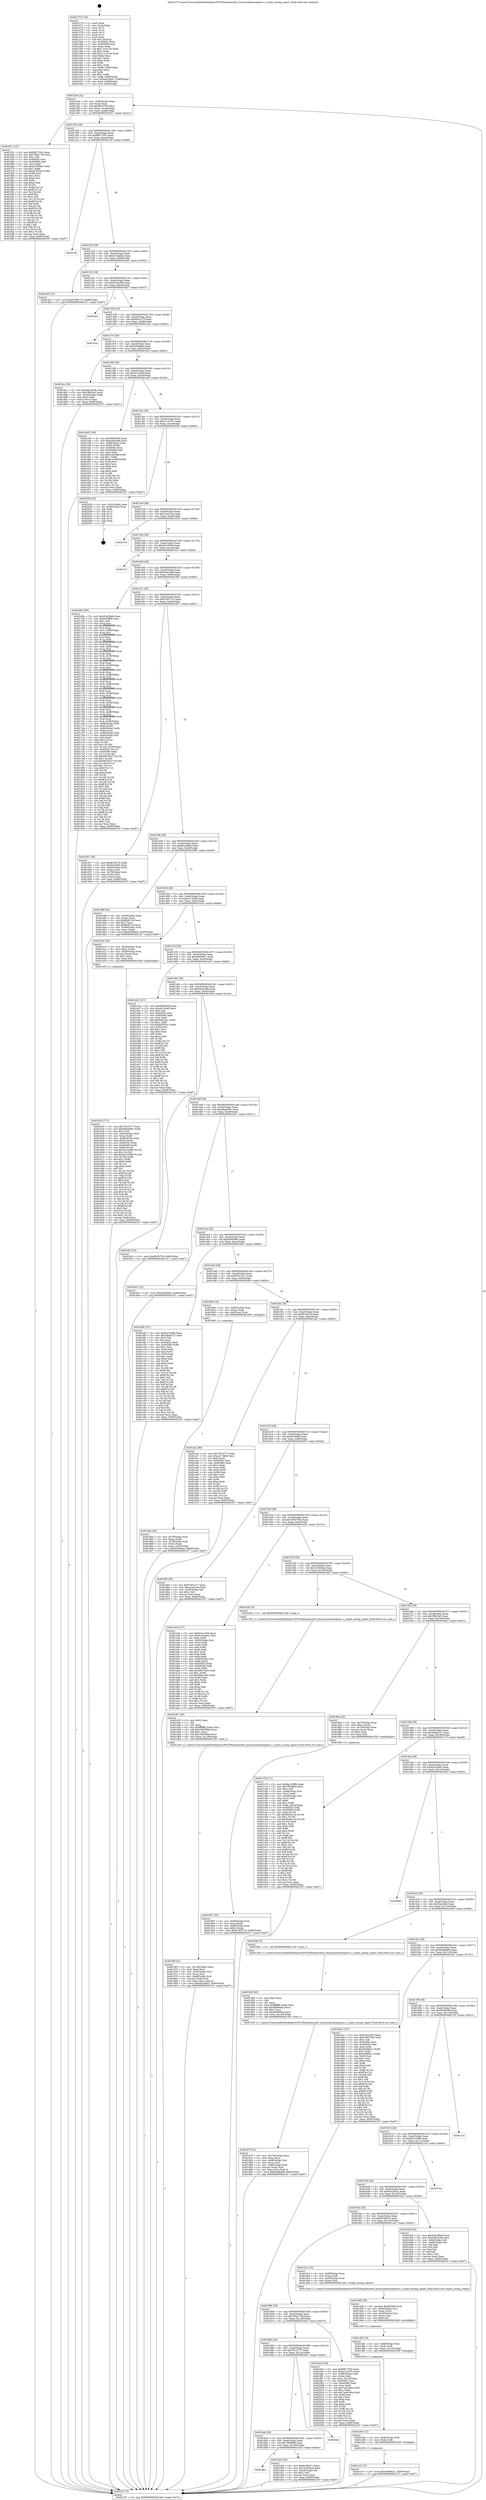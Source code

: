 digraph "0x401270" {
  label = "0x401270 (/mnt/c/Users/mathe/Desktop/tcc/POCII/binaries/extr_linuxcryptoacompress.c_crypto_acomp_report_Final-ollvm.out::main(0))"
  labelloc = "t"
  node[shape=record]

  Entry [label="",width=0.3,height=0.3,shape=circle,fillcolor=black,style=filled]
  "0x4012e4" [label="{
     0x4012e4 [32]\l
     | [instrs]\l
     &nbsp;&nbsp;0x4012e4 \<+6\>: mov -0x90(%rbp),%eax\l
     &nbsp;&nbsp;0x4012ea \<+2\>: mov %eax,%ecx\l
     &nbsp;&nbsp;0x4012ec \<+6\>: sub $0x8601f7f4,%ecx\l
     &nbsp;&nbsp;0x4012f2 \<+6\>: mov %eax,-0xa4(%rbp)\l
     &nbsp;&nbsp;0x4012f8 \<+6\>: mov %ecx,-0xa8(%rbp)\l
     &nbsp;&nbsp;0x4012fe \<+6\>: je 0000000000401f51 \<main+0xce1\>\l
  }"]
  "0x401f51" [label="{
     0x401f51 [147]\l
     | [instrs]\l
     &nbsp;&nbsp;0x401f51 \<+5\>: mov $0x8fb7705c,%eax\l
     &nbsp;&nbsp;0x401f56 \<+5\>: mov $0x746e1738,%ecx\l
     &nbsp;&nbsp;0x401f5b \<+2\>: mov $0x1,%dl\l
     &nbsp;&nbsp;0x401f5d \<+7\>: mov 0x40505c,%esi\l
     &nbsp;&nbsp;0x401f64 \<+7\>: mov 0x405060,%edi\l
     &nbsp;&nbsp;0x401f6b \<+3\>: mov %esi,%r8d\l
     &nbsp;&nbsp;0x401f6e \<+7\>: add $0xa47655e0,%r8d\l
     &nbsp;&nbsp;0x401f75 \<+4\>: sub $0x1,%r8d\l
     &nbsp;&nbsp;0x401f79 \<+7\>: sub $0xa47655e0,%r8d\l
     &nbsp;&nbsp;0x401f80 \<+4\>: imul %r8d,%esi\l
     &nbsp;&nbsp;0x401f84 \<+3\>: and $0x1,%esi\l
     &nbsp;&nbsp;0x401f87 \<+3\>: cmp $0x0,%esi\l
     &nbsp;&nbsp;0x401f8a \<+4\>: sete %r9b\l
     &nbsp;&nbsp;0x401f8e \<+3\>: cmp $0xa,%edi\l
     &nbsp;&nbsp;0x401f91 \<+4\>: setl %r10b\l
     &nbsp;&nbsp;0x401f95 \<+3\>: mov %r9b,%r11b\l
     &nbsp;&nbsp;0x401f98 \<+4\>: xor $0xff,%r11b\l
     &nbsp;&nbsp;0x401f9c \<+3\>: mov %r10b,%bl\l
     &nbsp;&nbsp;0x401f9f \<+3\>: xor $0xff,%bl\l
     &nbsp;&nbsp;0x401fa2 \<+3\>: xor $0x1,%dl\l
     &nbsp;&nbsp;0x401fa5 \<+3\>: mov %r11b,%r14b\l
     &nbsp;&nbsp;0x401fa8 \<+4\>: and $0xff,%r14b\l
     &nbsp;&nbsp;0x401fac \<+3\>: and %dl,%r9b\l
     &nbsp;&nbsp;0x401faf \<+3\>: mov %bl,%r15b\l
     &nbsp;&nbsp;0x401fb2 \<+4\>: and $0xff,%r15b\l
     &nbsp;&nbsp;0x401fb6 \<+3\>: and %dl,%r10b\l
     &nbsp;&nbsp;0x401fb9 \<+3\>: or %r9b,%r14b\l
     &nbsp;&nbsp;0x401fbc \<+3\>: or %r10b,%r15b\l
     &nbsp;&nbsp;0x401fbf \<+3\>: xor %r15b,%r14b\l
     &nbsp;&nbsp;0x401fc2 \<+3\>: or %bl,%r11b\l
     &nbsp;&nbsp;0x401fc5 \<+4\>: xor $0xff,%r11b\l
     &nbsp;&nbsp;0x401fc9 \<+3\>: or $0x1,%dl\l
     &nbsp;&nbsp;0x401fcc \<+3\>: and %dl,%r11b\l
     &nbsp;&nbsp;0x401fcf \<+3\>: or %r11b,%r14b\l
     &nbsp;&nbsp;0x401fd2 \<+4\>: test $0x1,%r14b\l
     &nbsp;&nbsp;0x401fd6 \<+3\>: cmovne %ecx,%eax\l
     &nbsp;&nbsp;0x401fd9 \<+6\>: mov %eax,-0x90(%rbp)\l
     &nbsp;&nbsp;0x401fdf \<+5\>: jmp 0000000000402167 \<main+0xef7\>\l
  }"]
  "0x401304" [label="{
     0x401304 [28]\l
     | [instrs]\l
     &nbsp;&nbsp;0x401304 \<+5\>: jmp 0000000000401309 \<main+0x99\>\l
     &nbsp;&nbsp;0x401309 \<+6\>: mov -0xa4(%rbp),%eax\l
     &nbsp;&nbsp;0x40130f \<+5\>: sub $0x8fb7705c,%eax\l
     &nbsp;&nbsp;0x401314 \<+6\>: mov %eax,-0xac(%rbp)\l
     &nbsp;&nbsp;0x40131a \<+6\>: je 000000000040214f \<main+0xedf\>\l
  }"]
  Exit [label="",width=0.3,height=0.3,shape=circle,fillcolor=black,style=filled,peripheries=2]
  "0x40214f" [label="{
     0x40214f\l
  }", style=dashed]
  "0x401320" [label="{
     0x401320 [28]\l
     | [instrs]\l
     &nbsp;&nbsp;0x401320 \<+5\>: jmp 0000000000401325 \<main+0xb5\>\l
     &nbsp;&nbsp;0x401325 \<+6\>: mov -0xa4(%rbp),%eax\l
     &nbsp;&nbsp;0x40132b \<+5\>: sub $0x913eabb2,%eax\l
     &nbsp;&nbsp;0x401330 \<+6\>: mov %eax,-0xb0(%rbp)\l
     &nbsp;&nbsp;0x401336 \<+6\>: je 0000000000401ab3 \<main+0x843\>\l
  }"]
  "0x401e10" [label="{
     0x401e10 [15]\l
     | [instrs]\l
     &nbsp;&nbsp;0x401e10 \<+10\>: movl $0xe4609e21,-0x90(%rbp)\l
     &nbsp;&nbsp;0x401e1a \<+5\>: jmp 0000000000402167 \<main+0xef7\>\l
  }"]
  "0x401ab3" [label="{
     0x401ab3 [15]\l
     | [instrs]\l
     &nbsp;&nbsp;0x401ab3 \<+10\>: movl $0xb7897c74,-0x90(%rbp)\l
     &nbsp;&nbsp;0x401abd \<+5\>: jmp 0000000000402167 \<main+0xef7\>\l
  }"]
  "0x40133c" [label="{
     0x40133c [28]\l
     | [instrs]\l
     &nbsp;&nbsp;0x40133c \<+5\>: jmp 0000000000401341 \<main+0xd1\>\l
     &nbsp;&nbsp;0x401341 \<+6\>: mov -0xa4(%rbp),%eax\l
     &nbsp;&nbsp;0x401347 \<+5\>: sub $0x91bcc504,%eax\l
     &nbsp;&nbsp;0x40134c \<+6\>: mov %eax,-0xb4(%rbp)\l
     &nbsp;&nbsp;0x401352 \<+6\>: je 00000000004020a7 \<main+0xe37\>\l
  }"]
  "0x401e04" [label="{
     0x401e04 [12]\l
     | [instrs]\l
     &nbsp;&nbsp;0x401e04 \<+4\>: mov -0x50(%rbp),%rdi\l
     &nbsp;&nbsp;0x401e08 \<+3\>: mov (%rdi),%rdi\l
     &nbsp;&nbsp;0x401e0b \<+5\>: call 0000000000401030 \<free@plt\>\l
     | [calls]\l
     &nbsp;&nbsp;0x401030 \{1\} (unknown)\l
  }"]
  "0x4020a7" [label="{
     0x4020a7\l
  }", style=dashed]
  "0x401358" [label="{
     0x401358 [28]\l
     | [instrs]\l
     &nbsp;&nbsp;0x401358 \<+5\>: jmp 000000000040135d \<main+0xed\>\l
     &nbsp;&nbsp;0x40135d \<+6\>: mov -0xa4(%rbp),%eax\l
     &nbsp;&nbsp;0x401363 \<+5\>: sub $0x956c127f,%eax\l
     &nbsp;&nbsp;0x401368 \<+6\>: mov %eax,-0xb8(%rbp)\l
     &nbsp;&nbsp;0x40136e \<+6\>: je 0000000000401e2e \<main+0xbbe\>\l
  }"]
  "0x401df2" [label="{
     0x401df2 [18]\l
     | [instrs]\l
     &nbsp;&nbsp;0x401df2 \<+4\>: mov -0x68(%rbp),%rdi\l
     &nbsp;&nbsp;0x401df6 \<+3\>: mov (%rdi),%rdi\l
     &nbsp;&nbsp;0x401df9 \<+6\>: mov %eax,-0x13c(%rbp)\l
     &nbsp;&nbsp;0x401dff \<+5\>: call 0000000000401030 \<free@plt\>\l
     | [calls]\l
     &nbsp;&nbsp;0x401030 \{1\} (unknown)\l
  }"]
  "0x401e2e" [label="{
     0x401e2e\l
  }", style=dashed]
  "0x401374" [label="{
     0x401374 [28]\l
     | [instrs]\l
     &nbsp;&nbsp;0x401374 \<+5\>: jmp 0000000000401379 \<main+0x109\>\l
     &nbsp;&nbsp;0x401379 \<+6\>: mov -0xa4(%rbp),%eax\l
     &nbsp;&nbsp;0x40137f \<+5\>: sub $0x9c06e9aa,%eax\l
     &nbsp;&nbsp;0x401384 \<+6\>: mov %eax,-0xbc(%rbp)\l
     &nbsp;&nbsp;0x40138a \<+6\>: je 00000000004018cc \<main+0x65c\>\l
  }"]
  "0x401dd5" [label="{
     0x401dd5 [29]\l
     | [instrs]\l
     &nbsp;&nbsp;0x401dd5 \<+10\>: movabs $0x4030b6,%rdi\l
     &nbsp;&nbsp;0x401ddf \<+4\>: mov -0x40(%rbp),%rsi\l
     &nbsp;&nbsp;0x401de3 \<+2\>: mov %eax,(%rsi)\l
     &nbsp;&nbsp;0x401de5 \<+4\>: mov -0x40(%rbp),%rsi\l
     &nbsp;&nbsp;0x401de9 \<+2\>: mov (%rsi),%esi\l
     &nbsp;&nbsp;0x401deb \<+2\>: mov $0x0,%al\l
     &nbsp;&nbsp;0x401ded \<+5\>: call 0000000000401040 \<printf@plt\>\l
     | [calls]\l
     &nbsp;&nbsp;0x401040 \{1\} (unknown)\l
  }"]
  "0x4018cc" [label="{
     0x4018cc [30]\l
     | [instrs]\l
     &nbsp;&nbsp;0x4018cc \<+5\>: mov $0xa9c1664b,%eax\l
     &nbsp;&nbsp;0x4018d1 \<+5\>: mov $0x1ff620a5,%ecx\l
     &nbsp;&nbsp;0x4018d6 \<+3\>: mov -0x34(%rbp),%edx\l
     &nbsp;&nbsp;0x4018d9 \<+3\>: cmp $0x0,%edx\l
     &nbsp;&nbsp;0x4018dc \<+3\>: cmove %ecx,%eax\l
     &nbsp;&nbsp;0x4018df \<+6\>: mov %eax,-0x90(%rbp)\l
     &nbsp;&nbsp;0x4018e5 \<+5\>: jmp 0000000000402167 \<main+0xef7\>\l
  }"]
  "0x401390" [label="{
     0x401390 [28]\l
     | [instrs]\l
     &nbsp;&nbsp;0x401390 \<+5\>: jmp 0000000000401395 \<main+0x125\>\l
     &nbsp;&nbsp;0x401395 \<+6\>: mov -0xa4(%rbp),%eax\l
     &nbsp;&nbsp;0x40139b \<+5\>: sub $0xa01c4bcf,%eax\l
     &nbsp;&nbsp;0x4013a0 \<+6\>: mov %eax,-0xc0(%rbp)\l
     &nbsp;&nbsp;0x4013a6 \<+6\>: je 0000000000401ed5 \<main+0xc65\>\l
  }"]
  "0x401d6f" [label="{
     0x401d6f [41]\l
     | [instrs]\l
     &nbsp;&nbsp;0x401d6f \<+6\>: mov -0x138(%rbp),%ecx\l
     &nbsp;&nbsp;0x401d75 \<+3\>: imul %eax,%ecx\l
     &nbsp;&nbsp;0x401d78 \<+4\>: mov -0x50(%rbp),%rsi\l
     &nbsp;&nbsp;0x401d7c \<+3\>: mov (%rsi),%rsi\l
     &nbsp;&nbsp;0x401d7f \<+4\>: mov -0x48(%rbp),%rdi\l
     &nbsp;&nbsp;0x401d83 \<+3\>: movslq (%rdi),%rdi\l
     &nbsp;&nbsp;0x401d86 \<+3\>: mov %ecx,(%rsi,%rdi,4)\l
     &nbsp;&nbsp;0x401d89 \<+10\>: movl $0xb82a58d3,-0x90(%rbp)\l
     &nbsp;&nbsp;0x401d93 \<+5\>: jmp 0000000000402167 \<main+0xef7\>\l
  }"]
  "0x401ed5" [label="{
     0x401ed5 [109]\l
     | [instrs]\l
     &nbsp;&nbsp;0x401ed5 \<+5\>: mov $0x69af5399,%eax\l
     &nbsp;&nbsp;0x401eda \<+5\>: mov $0xe5ee5a9a,%ecx\l
     &nbsp;&nbsp;0x401edf \<+7\>: mov -0x88(%rbp),%rdx\l
     &nbsp;&nbsp;0x401ee6 \<+6\>: movl $0x0,(%rdx)\l
     &nbsp;&nbsp;0x401eec \<+7\>: mov 0x40505c,%esi\l
     &nbsp;&nbsp;0x401ef3 \<+7\>: mov 0x405060,%edi\l
     &nbsp;&nbsp;0x401efa \<+3\>: mov %esi,%r8d\l
     &nbsp;&nbsp;0x401efd \<+7\>: sub $0x91a939df,%r8d\l
     &nbsp;&nbsp;0x401f04 \<+4\>: sub $0x1,%r8d\l
     &nbsp;&nbsp;0x401f08 \<+7\>: add $0x91a939df,%r8d\l
     &nbsp;&nbsp;0x401f0f \<+4\>: imul %r8d,%esi\l
     &nbsp;&nbsp;0x401f13 \<+3\>: and $0x1,%esi\l
     &nbsp;&nbsp;0x401f16 \<+3\>: cmp $0x0,%esi\l
     &nbsp;&nbsp;0x401f19 \<+4\>: sete %r9b\l
     &nbsp;&nbsp;0x401f1d \<+3\>: cmp $0xa,%edi\l
     &nbsp;&nbsp;0x401f20 \<+4\>: setl %r10b\l
     &nbsp;&nbsp;0x401f24 \<+3\>: mov %r9b,%r11b\l
     &nbsp;&nbsp;0x401f27 \<+3\>: and %r10b,%r11b\l
     &nbsp;&nbsp;0x401f2a \<+3\>: xor %r10b,%r9b\l
     &nbsp;&nbsp;0x401f2d \<+3\>: or %r9b,%r11b\l
     &nbsp;&nbsp;0x401f30 \<+4\>: test $0x1,%r11b\l
     &nbsp;&nbsp;0x401f34 \<+3\>: cmovne %ecx,%eax\l
     &nbsp;&nbsp;0x401f37 \<+6\>: mov %eax,-0x90(%rbp)\l
     &nbsp;&nbsp;0x401f3d \<+5\>: jmp 0000000000402167 \<main+0xef7\>\l
  }"]
  "0x4013ac" [label="{
     0x4013ac [28]\l
     | [instrs]\l
     &nbsp;&nbsp;0x4013ac \<+5\>: jmp 00000000004013b1 \<main+0x141\>\l
     &nbsp;&nbsp;0x4013b1 \<+6\>: mov -0xa4(%rbp),%eax\l
     &nbsp;&nbsp;0x4013b7 \<+5\>: sub $0xa11ce761,%eax\l
     &nbsp;&nbsp;0x4013bc \<+6\>: mov %eax,-0xc4(%rbp)\l
     &nbsp;&nbsp;0x4013c2 \<+6\>: je 0000000000402050 \<main+0xde0\>\l
  }"]
  "0x401d47" [label="{
     0x401d47 [40]\l
     | [instrs]\l
     &nbsp;&nbsp;0x401d47 \<+5\>: mov $0x2,%ecx\l
     &nbsp;&nbsp;0x401d4c \<+1\>: cltd\l
     &nbsp;&nbsp;0x401d4d \<+2\>: idiv %ecx\l
     &nbsp;&nbsp;0x401d4f \<+6\>: imul $0xfffffffe,%edx,%ecx\l
     &nbsp;&nbsp;0x401d55 \<+6\>: add $0x106359bb,%ecx\l
     &nbsp;&nbsp;0x401d5b \<+3\>: add $0x1,%ecx\l
     &nbsp;&nbsp;0x401d5e \<+6\>: sub $0x106359bb,%ecx\l
     &nbsp;&nbsp;0x401d64 \<+6\>: mov %ecx,-0x138(%rbp)\l
     &nbsp;&nbsp;0x401d6a \<+5\>: call 0000000000401160 \<next_i\>\l
     | [calls]\l
     &nbsp;&nbsp;0x401160 \{1\} (/mnt/c/Users/mathe/Desktop/tcc/POCII/binaries/extr_linuxcryptoacompress.c_crypto_acomp_report_Final-ollvm.out::next_i)\l
  }"]
  "0x402050" [label="{
     0x402050 [18]\l
     | [instrs]\l
     &nbsp;&nbsp;0x402050 \<+3\>: mov -0x2c(%rbp),%eax\l
     &nbsp;&nbsp;0x402053 \<+4\>: lea -0x28(%rbp),%rsp\l
     &nbsp;&nbsp;0x402057 \<+1\>: pop %rbx\l
     &nbsp;&nbsp;0x402058 \<+2\>: pop %r12\l
     &nbsp;&nbsp;0x40205a \<+2\>: pop %r13\l
     &nbsp;&nbsp;0x40205c \<+2\>: pop %r14\l
     &nbsp;&nbsp;0x40205e \<+2\>: pop %r15\l
     &nbsp;&nbsp;0x402060 \<+1\>: pop %rbp\l
     &nbsp;&nbsp;0x402061 \<+1\>: ret\l
  }"]
  "0x4013c8" [label="{
     0x4013c8 [28]\l
     | [instrs]\l
     &nbsp;&nbsp;0x4013c8 \<+5\>: jmp 00000000004013cd \<main+0x15d\>\l
     &nbsp;&nbsp;0x4013cd \<+6\>: mov -0xa4(%rbp),%eax\l
     &nbsp;&nbsp;0x4013d3 \<+5\>: sub $0xa1bc21ee,%eax\l
     &nbsp;&nbsp;0x4013d8 \<+6\>: mov %eax,-0xc8(%rbp)\l
     &nbsp;&nbsp;0x4013de \<+6\>: je 000000000040187d \<main+0x60d\>\l
  }"]
  "0x4016bc" [label="{
     0x4016bc\l
  }", style=dashed]
  "0x40187d" [label="{
     0x40187d\l
  }", style=dashed]
  "0x4013e4" [label="{
     0x4013e4 [28]\l
     | [instrs]\l
     &nbsp;&nbsp;0x4013e4 \<+5\>: jmp 00000000004013e9 \<main+0x179\>\l
     &nbsp;&nbsp;0x4013e9 \<+6\>: mov -0xa4(%rbp),%eax\l
     &nbsp;&nbsp;0x4013ef \<+5\>: sub $0xa9c1664b,%eax\l
     &nbsp;&nbsp;0x4013f4 \<+6\>: mov %eax,-0xcc(%rbp)\l
     &nbsp;&nbsp;0x4013fa \<+6\>: je 0000000000401e1f \<main+0xbaf\>\l
  }"]
  "0x401d24" [label="{
     0x401d24 [30]\l
     | [instrs]\l
     &nbsp;&nbsp;0x401d24 \<+5\>: mov $0x6c5fb47c,%eax\l
     &nbsp;&nbsp;0x401d29 \<+5\>: mov $0x1b393ba4,%ecx\l
     &nbsp;&nbsp;0x401d2e \<+3\>: mov -0x2d(%rbp),%dl\l
     &nbsp;&nbsp;0x401d31 \<+3\>: test $0x1,%dl\l
     &nbsp;&nbsp;0x401d34 \<+3\>: cmovne %ecx,%eax\l
     &nbsp;&nbsp;0x401d37 \<+6\>: mov %eax,-0x90(%rbp)\l
     &nbsp;&nbsp;0x401d3d \<+5\>: jmp 0000000000402167 \<main+0xef7\>\l
  }"]
  "0x401e1f" [label="{
     0x401e1f\l
  }", style=dashed]
  "0x401400" [label="{
     0x401400 [28]\l
     | [instrs]\l
     &nbsp;&nbsp;0x401400 \<+5\>: jmp 0000000000401405 \<main+0x195\>\l
     &nbsp;&nbsp;0x401405 \<+6\>: mov -0xa4(%rbp),%eax\l
     &nbsp;&nbsp;0x40140b \<+5\>: sub $0xb58c2a48,%eax\l
     &nbsp;&nbsp;0x401410 \<+6\>: mov %eax,-0xd0(%rbp)\l
     &nbsp;&nbsp;0x401416 \<+6\>: je 00000000004016fb \<main+0x48b\>\l
  }"]
  "0x4016a0" [label="{
     0x4016a0 [28]\l
     | [instrs]\l
     &nbsp;&nbsp;0x4016a0 \<+5\>: jmp 00000000004016a5 \<main+0x435\>\l
     &nbsp;&nbsp;0x4016a5 \<+6\>: mov -0xa4(%rbp),%eax\l
     &nbsp;&nbsp;0x4016ab \<+5\>: sub $0x7f63bf0d,%eax\l
     &nbsp;&nbsp;0x4016b0 \<+6\>: mov %eax,-0x130(%rbp)\l
     &nbsp;&nbsp;0x4016b6 \<+6\>: je 0000000000401d24 \<main+0xab4\>\l
  }"]
  "0x4016fb" [label="{
     0x4016fb [356]\l
     | [instrs]\l
     &nbsp;&nbsp;0x4016fb \<+5\>: mov $0x42a238e6,%eax\l
     &nbsp;&nbsp;0x401700 \<+5\>: mov $0xbc59f6b,%ecx\l
     &nbsp;&nbsp;0x401705 \<+2\>: mov $0x1,%dl\l
     &nbsp;&nbsp;0x401707 \<+3\>: mov %rsp,%rsi\l
     &nbsp;&nbsp;0x40170a \<+4\>: add $0xfffffffffffffff0,%rsi\l
     &nbsp;&nbsp;0x40170e \<+3\>: mov %rsi,%rsp\l
     &nbsp;&nbsp;0x401711 \<+7\>: mov %rsi,-0x88(%rbp)\l
     &nbsp;&nbsp;0x401718 \<+3\>: mov %rsp,%rsi\l
     &nbsp;&nbsp;0x40171b \<+4\>: add $0xfffffffffffffff0,%rsi\l
     &nbsp;&nbsp;0x40171f \<+3\>: mov %rsi,%rsp\l
     &nbsp;&nbsp;0x401722 \<+3\>: mov %rsp,%rdi\l
     &nbsp;&nbsp;0x401725 \<+4\>: add $0xfffffffffffffff0,%rdi\l
     &nbsp;&nbsp;0x401729 \<+3\>: mov %rdi,%rsp\l
     &nbsp;&nbsp;0x40172c \<+4\>: mov %rdi,-0x80(%rbp)\l
     &nbsp;&nbsp;0x401730 \<+3\>: mov %rsp,%rdi\l
     &nbsp;&nbsp;0x401733 \<+4\>: add $0xfffffffffffffff0,%rdi\l
     &nbsp;&nbsp;0x401737 \<+3\>: mov %rdi,%rsp\l
     &nbsp;&nbsp;0x40173a \<+4\>: mov %rdi,-0x78(%rbp)\l
     &nbsp;&nbsp;0x40173e \<+3\>: mov %rsp,%rdi\l
     &nbsp;&nbsp;0x401741 \<+4\>: add $0xfffffffffffffff0,%rdi\l
     &nbsp;&nbsp;0x401745 \<+3\>: mov %rdi,%rsp\l
     &nbsp;&nbsp;0x401748 \<+4\>: mov %rdi,-0x70(%rbp)\l
     &nbsp;&nbsp;0x40174c \<+3\>: mov %rsp,%rdi\l
     &nbsp;&nbsp;0x40174f \<+4\>: add $0xfffffffffffffff0,%rdi\l
     &nbsp;&nbsp;0x401753 \<+3\>: mov %rdi,%rsp\l
     &nbsp;&nbsp;0x401756 \<+4\>: mov %rdi,-0x68(%rbp)\l
     &nbsp;&nbsp;0x40175a \<+3\>: mov %rsp,%rdi\l
     &nbsp;&nbsp;0x40175d \<+4\>: add $0xfffffffffffffff0,%rdi\l
     &nbsp;&nbsp;0x401761 \<+3\>: mov %rdi,%rsp\l
     &nbsp;&nbsp;0x401764 \<+4\>: mov %rdi,-0x60(%rbp)\l
     &nbsp;&nbsp;0x401768 \<+3\>: mov %rsp,%rdi\l
     &nbsp;&nbsp;0x40176b \<+4\>: add $0xfffffffffffffff0,%rdi\l
     &nbsp;&nbsp;0x40176f \<+3\>: mov %rdi,%rsp\l
     &nbsp;&nbsp;0x401772 \<+4\>: mov %rdi,-0x58(%rbp)\l
     &nbsp;&nbsp;0x401776 \<+3\>: mov %rsp,%rdi\l
     &nbsp;&nbsp;0x401779 \<+4\>: add $0xfffffffffffffff0,%rdi\l
     &nbsp;&nbsp;0x40177d \<+3\>: mov %rdi,%rsp\l
     &nbsp;&nbsp;0x401780 \<+4\>: mov %rdi,-0x50(%rbp)\l
     &nbsp;&nbsp;0x401784 \<+3\>: mov %rsp,%rdi\l
     &nbsp;&nbsp;0x401787 \<+4\>: add $0xfffffffffffffff0,%rdi\l
     &nbsp;&nbsp;0x40178b \<+3\>: mov %rdi,%rsp\l
     &nbsp;&nbsp;0x40178e \<+4\>: mov %rdi,-0x48(%rbp)\l
     &nbsp;&nbsp;0x401792 \<+3\>: mov %rsp,%rdi\l
     &nbsp;&nbsp;0x401795 \<+4\>: add $0xfffffffffffffff0,%rdi\l
     &nbsp;&nbsp;0x401799 \<+3\>: mov %rdi,%rsp\l
     &nbsp;&nbsp;0x40179c \<+4\>: mov %rdi,-0x40(%rbp)\l
     &nbsp;&nbsp;0x4017a0 \<+7\>: mov -0x88(%rbp),%rdi\l
     &nbsp;&nbsp;0x4017a7 \<+6\>: movl $0x0,(%rdi)\l
     &nbsp;&nbsp;0x4017ad \<+7\>: mov -0x94(%rbp),%r8d\l
     &nbsp;&nbsp;0x4017b4 \<+3\>: mov %r8d,(%rsi)\l
     &nbsp;&nbsp;0x4017b7 \<+4\>: mov -0x80(%rbp),%rdi\l
     &nbsp;&nbsp;0x4017bb \<+7\>: mov -0xa0(%rbp),%r9\l
     &nbsp;&nbsp;0x4017c2 \<+3\>: mov %r9,(%rdi)\l
     &nbsp;&nbsp;0x4017c5 \<+3\>: cmpl $0x2,(%rsi)\l
     &nbsp;&nbsp;0x4017c8 \<+4\>: setne %r10b\l
     &nbsp;&nbsp;0x4017cc \<+4\>: and $0x1,%r10b\l
     &nbsp;&nbsp;0x4017d0 \<+4\>: mov %r10b,-0x35(%rbp)\l
     &nbsp;&nbsp;0x4017d4 \<+8\>: mov 0x40505c,%r11d\l
     &nbsp;&nbsp;0x4017dc \<+7\>: mov 0x405060,%ebx\l
     &nbsp;&nbsp;0x4017e3 \<+3\>: mov %r11d,%r14d\l
     &nbsp;&nbsp;0x4017e6 \<+7\>: add $0x84076237,%r14d\l
     &nbsp;&nbsp;0x4017ed \<+4\>: sub $0x1,%r14d\l
     &nbsp;&nbsp;0x4017f1 \<+7\>: sub $0x84076237,%r14d\l
     &nbsp;&nbsp;0x4017f8 \<+4\>: imul %r14d,%r11d\l
     &nbsp;&nbsp;0x4017fc \<+4\>: and $0x1,%r11d\l
     &nbsp;&nbsp;0x401800 \<+4\>: cmp $0x0,%r11d\l
     &nbsp;&nbsp;0x401804 \<+4\>: sete %r10b\l
     &nbsp;&nbsp;0x401808 \<+3\>: cmp $0xa,%ebx\l
     &nbsp;&nbsp;0x40180b \<+4\>: setl %r15b\l
     &nbsp;&nbsp;0x40180f \<+3\>: mov %r10b,%r12b\l
     &nbsp;&nbsp;0x401812 \<+4\>: xor $0xff,%r12b\l
     &nbsp;&nbsp;0x401816 \<+3\>: mov %r15b,%r13b\l
     &nbsp;&nbsp;0x401819 \<+4\>: xor $0xff,%r13b\l
     &nbsp;&nbsp;0x40181d \<+3\>: xor $0x1,%dl\l
     &nbsp;&nbsp;0x401820 \<+3\>: mov %r12b,%sil\l
     &nbsp;&nbsp;0x401823 \<+4\>: and $0xff,%sil\l
     &nbsp;&nbsp;0x401827 \<+3\>: and %dl,%r10b\l
     &nbsp;&nbsp;0x40182a \<+3\>: mov %r13b,%dil\l
     &nbsp;&nbsp;0x40182d \<+4\>: and $0xff,%dil\l
     &nbsp;&nbsp;0x401831 \<+3\>: and %dl,%r15b\l
     &nbsp;&nbsp;0x401834 \<+3\>: or %r10b,%sil\l
     &nbsp;&nbsp;0x401837 \<+3\>: or %r15b,%dil\l
     &nbsp;&nbsp;0x40183a \<+3\>: xor %dil,%sil\l
     &nbsp;&nbsp;0x40183d \<+3\>: or %r13b,%r12b\l
     &nbsp;&nbsp;0x401840 \<+4\>: xor $0xff,%r12b\l
     &nbsp;&nbsp;0x401844 \<+3\>: or $0x1,%dl\l
     &nbsp;&nbsp;0x401847 \<+3\>: and %dl,%r12b\l
     &nbsp;&nbsp;0x40184a \<+3\>: or %r12b,%sil\l
     &nbsp;&nbsp;0x40184d \<+4\>: test $0x1,%sil\l
     &nbsp;&nbsp;0x401851 \<+3\>: cmovne %ecx,%eax\l
     &nbsp;&nbsp;0x401854 \<+6\>: mov %eax,-0x90(%rbp)\l
     &nbsp;&nbsp;0x40185a \<+5\>: jmp 0000000000402167 \<main+0xef7\>\l
  }"]
  "0x40141c" [label="{
     0x40141c [28]\l
     | [instrs]\l
     &nbsp;&nbsp;0x40141c \<+5\>: jmp 0000000000401421 \<main+0x1b1\>\l
     &nbsp;&nbsp;0x401421 \<+6\>: mov -0xa4(%rbp),%eax\l
     &nbsp;&nbsp;0x401427 \<+5\>: sub $0xb7897c74,%eax\l
     &nbsp;&nbsp;0x40142c \<+6\>: mov %eax,-0xd4(%rbp)\l
     &nbsp;&nbsp;0x401432 \<+6\>: je 0000000000401927 \<main+0x6b7\>\l
  }"]
  "0x4020d1" [label="{
     0x4020d1\l
  }", style=dashed]
  "0x401927" [label="{
     0x401927 [36]\l
     | [instrs]\l
     &nbsp;&nbsp;0x401927 \<+5\>: mov $0xff140376,%eax\l
     &nbsp;&nbsp;0x40192c \<+5\>: mov $0x53ac04fc,%ecx\l
     &nbsp;&nbsp;0x401931 \<+4\>: mov -0x60(%rbp),%rdx\l
     &nbsp;&nbsp;0x401935 \<+2\>: mov (%rdx),%esi\l
     &nbsp;&nbsp;0x401937 \<+4\>: mov -0x70(%rbp),%rdx\l
     &nbsp;&nbsp;0x40193b \<+2\>: cmp (%rdx),%esi\l
     &nbsp;&nbsp;0x40193d \<+3\>: cmovl %ecx,%eax\l
     &nbsp;&nbsp;0x401940 \<+6\>: mov %eax,-0x90(%rbp)\l
     &nbsp;&nbsp;0x401946 \<+5\>: jmp 0000000000402167 \<main+0xef7\>\l
  }"]
  "0x401438" [label="{
     0x401438 [28]\l
     | [instrs]\l
     &nbsp;&nbsp;0x401438 \<+5\>: jmp 000000000040143d \<main+0x1cd\>\l
     &nbsp;&nbsp;0x40143d \<+6\>: mov -0xa4(%rbp),%eax\l
     &nbsp;&nbsp;0x401443 \<+5\>: sub $0xb82a58d3,%eax\l
     &nbsp;&nbsp;0x401448 \<+6\>: mov %eax,-0xd8(%rbp)\l
     &nbsp;&nbsp;0x40144e \<+6\>: je 0000000000401d98 \<main+0xb28\>\l
  }"]
  "0x401684" [label="{
     0x401684 [28]\l
     | [instrs]\l
     &nbsp;&nbsp;0x401684 \<+5\>: jmp 0000000000401689 \<main+0x419\>\l
     &nbsp;&nbsp;0x401689 \<+6\>: mov -0xa4(%rbp),%eax\l
     &nbsp;&nbsp;0x40168f \<+5\>: sub $0x7621f177,%eax\l
     &nbsp;&nbsp;0x401694 \<+6\>: mov %eax,-0x12c(%rbp)\l
     &nbsp;&nbsp;0x40169a \<+6\>: je 00000000004020d1 \<main+0xe61\>\l
  }"]
  "0x401d98" [label="{
     0x401d98 [42]\l
     | [instrs]\l
     &nbsp;&nbsp;0x401d98 \<+4\>: mov -0x48(%rbp),%rax\l
     &nbsp;&nbsp;0x401d9c \<+2\>: mov (%rax),%ecx\l
     &nbsp;&nbsp;0x401d9e \<+6\>: sub $0xffa0b7cd,%ecx\l
     &nbsp;&nbsp;0x401da4 \<+3\>: add $0x1,%ecx\l
     &nbsp;&nbsp;0x401da7 \<+6\>: add $0xffa0b7cd,%ecx\l
     &nbsp;&nbsp;0x401dad \<+4\>: mov -0x48(%rbp),%rax\l
     &nbsp;&nbsp;0x401db1 \<+2\>: mov %ecx,(%rax)\l
     &nbsp;&nbsp;0x401db3 \<+10\>: movl $0xe9369404,-0x90(%rbp)\l
     &nbsp;&nbsp;0x401dbd \<+5\>: jmp 0000000000402167 \<main+0xef7\>\l
  }"]
  "0x401454" [label="{
     0x401454 [28]\l
     | [instrs]\l
     &nbsp;&nbsp;0x401454 \<+5\>: jmp 0000000000401459 \<main+0x1e9\>\l
     &nbsp;&nbsp;0x401459 \<+6\>: mov -0xa4(%rbp),%eax\l
     &nbsp;&nbsp;0x40145f \<+5\>: sub $0xce174bfb,%eax\l
     &nbsp;&nbsp;0x401464 \<+6\>: mov %eax,-0xdc(%rbp)\l
     &nbsp;&nbsp;0x40146a \<+6\>: je 0000000000401b18 \<main+0x8a8\>\l
  }"]
  "0x401fe4" [label="{
     0x401fe4 [108]\l
     | [instrs]\l
     &nbsp;&nbsp;0x401fe4 \<+5\>: mov $0x8fb7705c,%eax\l
     &nbsp;&nbsp;0x401fe9 \<+5\>: mov $0xa11ce761,%ecx\l
     &nbsp;&nbsp;0x401fee \<+7\>: mov -0x88(%rbp),%rdx\l
     &nbsp;&nbsp;0x401ff5 \<+2\>: mov (%rdx),%esi\l
     &nbsp;&nbsp;0x401ff7 \<+3\>: mov %esi,-0x2c(%rbp)\l
     &nbsp;&nbsp;0x401ffa \<+7\>: mov 0x40505c,%esi\l
     &nbsp;&nbsp;0x402001 \<+7\>: mov 0x405060,%edi\l
     &nbsp;&nbsp;0x402008 \<+3\>: mov %esi,%r8d\l
     &nbsp;&nbsp;0x40200b \<+7\>: sub $0x7ac61b6a,%r8d\l
     &nbsp;&nbsp;0x402012 \<+4\>: sub $0x1,%r8d\l
     &nbsp;&nbsp;0x402016 \<+7\>: add $0x7ac61b6a,%r8d\l
     &nbsp;&nbsp;0x40201d \<+4\>: imul %r8d,%esi\l
     &nbsp;&nbsp;0x402021 \<+3\>: and $0x1,%esi\l
     &nbsp;&nbsp;0x402024 \<+3\>: cmp $0x0,%esi\l
     &nbsp;&nbsp;0x402027 \<+4\>: sete %r9b\l
     &nbsp;&nbsp;0x40202b \<+3\>: cmp $0xa,%edi\l
     &nbsp;&nbsp;0x40202e \<+4\>: setl %r10b\l
     &nbsp;&nbsp;0x402032 \<+3\>: mov %r9b,%r11b\l
     &nbsp;&nbsp;0x402035 \<+3\>: and %r10b,%r11b\l
     &nbsp;&nbsp;0x402038 \<+3\>: xor %r10b,%r9b\l
     &nbsp;&nbsp;0x40203b \<+3\>: or %r9b,%r11b\l
     &nbsp;&nbsp;0x40203e \<+4\>: test $0x1,%r11b\l
     &nbsp;&nbsp;0x402042 \<+3\>: cmovne %ecx,%eax\l
     &nbsp;&nbsp;0x402045 \<+6\>: mov %eax,-0x90(%rbp)\l
     &nbsp;&nbsp;0x40204b \<+5\>: jmp 0000000000402167 \<main+0xef7\>\l
  }"]
  "0x401b18" [label="{
     0x401b18 [29]\l
     | [instrs]\l
     &nbsp;&nbsp;0x401b18 \<+4\>: mov -0x58(%rbp),%rax\l
     &nbsp;&nbsp;0x401b1c \<+6\>: movl $0x1,(%rax)\l
     &nbsp;&nbsp;0x401b22 \<+4\>: mov -0x58(%rbp),%rax\l
     &nbsp;&nbsp;0x401b26 \<+3\>: movslq (%rax),%rax\l
     &nbsp;&nbsp;0x401b29 \<+4\>: shl $0x2,%rax\l
     &nbsp;&nbsp;0x401b2d \<+3\>: mov %rax,%rdi\l
     &nbsp;&nbsp;0x401b30 \<+5\>: call 0000000000401050 \<malloc@plt\>\l
     | [calls]\l
     &nbsp;&nbsp;0x401050 \{1\} (unknown)\l
  }"]
  "0x401470" [label="{
     0x401470 [28]\l
     | [instrs]\l
     &nbsp;&nbsp;0x401470 \<+5\>: jmp 0000000000401475 \<main+0x205\>\l
     &nbsp;&nbsp;0x401475 \<+6\>: mov -0xa4(%rbp),%eax\l
     &nbsp;&nbsp;0x40147b \<+5\>: sub $0xe4609e21,%eax\l
     &nbsp;&nbsp;0x401480 \<+6\>: mov %eax,-0xe0(%rbp)\l
     &nbsp;&nbsp;0x401486 \<+6\>: je 0000000000401e42 \<main+0xbd2\>\l
  }"]
  "0x401668" [label="{
     0x401668 [28]\l
     | [instrs]\l
     &nbsp;&nbsp;0x401668 \<+5\>: jmp 000000000040166d \<main+0x3fd\>\l
     &nbsp;&nbsp;0x40166d \<+6\>: mov -0xa4(%rbp),%eax\l
     &nbsp;&nbsp;0x401673 \<+5\>: sub $0x746e1738,%eax\l
     &nbsp;&nbsp;0x401678 \<+6\>: mov %eax,-0x128(%rbp)\l
     &nbsp;&nbsp;0x40167e \<+6\>: je 0000000000401fe4 \<main+0xd74\>\l
  }"]
  "0x401e42" [label="{
     0x401e42 [147]\l
     | [instrs]\l
     &nbsp;&nbsp;0x401e42 \<+5\>: mov $0x69af5399,%eax\l
     &nbsp;&nbsp;0x401e47 \<+5\>: mov $0xa01c4bcf,%ecx\l
     &nbsp;&nbsp;0x401e4c \<+2\>: mov $0x1,%dl\l
     &nbsp;&nbsp;0x401e4e \<+7\>: mov 0x40505c,%esi\l
     &nbsp;&nbsp;0x401e55 \<+7\>: mov 0x405060,%edi\l
     &nbsp;&nbsp;0x401e5c \<+3\>: mov %esi,%r8d\l
     &nbsp;&nbsp;0x401e5f \<+7\>: add $0x845f22a1,%r8d\l
     &nbsp;&nbsp;0x401e66 \<+4\>: sub $0x1,%r8d\l
     &nbsp;&nbsp;0x401e6a \<+7\>: sub $0x845f22a1,%r8d\l
     &nbsp;&nbsp;0x401e71 \<+4\>: imul %r8d,%esi\l
     &nbsp;&nbsp;0x401e75 \<+3\>: and $0x1,%esi\l
     &nbsp;&nbsp;0x401e78 \<+3\>: cmp $0x0,%esi\l
     &nbsp;&nbsp;0x401e7b \<+4\>: sete %r9b\l
     &nbsp;&nbsp;0x401e7f \<+3\>: cmp $0xa,%edi\l
     &nbsp;&nbsp;0x401e82 \<+4\>: setl %r10b\l
     &nbsp;&nbsp;0x401e86 \<+3\>: mov %r9b,%r11b\l
     &nbsp;&nbsp;0x401e89 \<+4\>: xor $0xff,%r11b\l
     &nbsp;&nbsp;0x401e8d \<+3\>: mov %r10b,%bl\l
     &nbsp;&nbsp;0x401e90 \<+3\>: xor $0xff,%bl\l
     &nbsp;&nbsp;0x401e93 \<+3\>: xor $0x1,%dl\l
     &nbsp;&nbsp;0x401e96 \<+3\>: mov %r11b,%r14b\l
     &nbsp;&nbsp;0x401e99 \<+4\>: and $0xff,%r14b\l
     &nbsp;&nbsp;0x401e9d \<+3\>: and %dl,%r9b\l
     &nbsp;&nbsp;0x401ea0 \<+3\>: mov %bl,%r15b\l
     &nbsp;&nbsp;0x401ea3 \<+4\>: and $0xff,%r15b\l
     &nbsp;&nbsp;0x401ea7 \<+3\>: and %dl,%r10b\l
     &nbsp;&nbsp;0x401eaa \<+3\>: or %r9b,%r14b\l
     &nbsp;&nbsp;0x401ead \<+3\>: or %r10b,%r15b\l
     &nbsp;&nbsp;0x401eb0 \<+3\>: xor %r15b,%r14b\l
     &nbsp;&nbsp;0x401eb3 \<+3\>: or %bl,%r11b\l
     &nbsp;&nbsp;0x401eb6 \<+4\>: xor $0xff,%r11b\l
     &nbsp;&nbsp;0x401eba \<+3\>: or $0x1,%dl\l
     &nbsp;&nbsp;0x401ebd \<+3\>: and %dl,%r11b\l
     &nbsp;&nbsp;0x401ec0 \<+3\>: or %r11b,%r14b\l
     &nbsp;&nbsp;0x401ec3 \<+4\>: test $0x1,%r14b\l
     &nbsp;&nbsp;0x401ec7 \<+3\>: cmovne %ecx,%eax\l
     &nbsp;&nbsp;0x401eca \<+6\>: mov %eax,-0x90(%rbp)\l
     &nbsp;&nbsp;0x401ed0 \<+5\>: jmp 0000000000402167 \<main+0xef7\>\l
  }"]
  "0x40148c" [label="{
     0x40148c [28]\l
     | [instrs]\l
     &nbsp;&nbsp;0x40148c \<+5\>: jmp 0000000000401491 \<main+0x221\>\l
     &nbsp;&nbsp;0x401491 \<+6\>: mov -0xa4(%rbp),%eax\l
     &nbsp;&nbsp;0x401497 \<+5\>: sub $0xe5ee5a9a,%eax\l
     &nbsp;&nbsp;0x40149c \<+6\>: mov %eax,-0xe4(%rbp)\l
     &nbsp;&nbsp;0x4014a2 \<+6\>: je 0000000000401f42 \<main+0xcd2\>\l
  }"]
  "0x401dc2" [label="{
     0x401dc2 [19]\l
     | [instrs]\l
     &nbsp;&nbsp;0x401dc2 \<+4\>: mov -0x68(%rbp),%rax\l
     &nbsp;&nbsp;0x401dc6 \<+3\>: mov (%rax),%rdi\l
     &nbsp;&nbsp;0x401dc9 \<+4\>: mov -0x50(%rbp),%rax\l
     &nbsp;&nbsp;0x401dcd \<+3\>: mov (%rax),%rsi\l
     &nbsp;&nbsp;0x401dd0 \<+5\>: call 0000000000401240 \<crypto_acomp_report\>\l
     | [calls]\l
     &nbsp;&nbsp;0x401240 \{1\} (/mnt/c/Users/mathe/Desktop/tcc/POCII/binaries/extr_linuxcryptoacompress.c_crypto_acomp_report_Final-ollvm.out::crypto_acomp_report)\l
  }"]
  "0x401f42" [label="{
     0x401f42 [15]\l
     | [instrs]\l
     &nbsp;&nbsp;0x401f42 \<+10\>: movl $0x8601f7f4,-0x90(%rbp)\l
     &nbsp;&nbsp;0x401f4c \<+5\>: jmp 0000000000402167 \<main+0xef7\>\l
  }"]
  "0x4014a8" [label="{
     0x4014a8 [28]\l
     | [instrs]\l
     &nbsp;&nbsp;0x4014a8 \<+5\>: jmp 00000000004014ad \<main+0x23d\>\l
     &nbsp;&nbsp;0x4014ad \<+6\>: mov -0xa4(%rbp),%eax\l
     &nbsp;&nbsp;0x4014b3 \<+5\>: sub $0xe8ade081,%eax\l
     &nbsp;&nbsp;0x4014b8 \<+6\>: mov %eax,-0xe8(%rbp)\l
     &nbsp;&nbsp;0x4014be \<+6\>: je 0000000000401be1 \<main+0x971\>\l
  }"]
  "0x401b35" [label="{
     0x401b35 [172]\l
     | [instrs]\l
     &nbsp;&nbsp;0x401b35 \<+5\>: mov $0x7621f177,%ecx\l
     &nbsp;&nbsp;0x401b3a \<+5\>: mov $0xe8ade081,%edx\l
     &nbsp;&nbsp;0x401b3f \<+3\>: mov $0x1,%sil\l
     &nbsp;&nbsp;0x401b42 \<+4\>: mov -0x50(%rbp),%rdi\l
     &nbsp;&nbsp;0x401b46 \<+3\>: mov %rax,(%rdi)\l
     &nbsp;&nbsp;0x401b49 \<+4\>: mov -0x48(%rbp),%rax\l
     &nbsp;&nbsp;0x401b4d \<+6\>: movl $0x0,(%rax)\l
     &nbsp;&nbsp;0x401b53 \<+8\>: mov 0x40505c,%r8d\l
     &nbsp;&nbsp;0x401b5b \<+8\>: mov 0x405060,%r9d\l
     &nbsp;&nbsp;0x401b63 \<+3\>: mov %r8d,%r10d\l
     &nbsp;&nbsp;0x401b66 \<+7\>: sub $0x46133966,%r10d\l
     &nbsp;&nbsp;0x401b6d \<+4\>: sub $0x1,%r10d\l
     &nbsp;&nbsp;0x401b71 \<+7\>: add $0x46133966,%r10d\l
     &nbsp;&nbsp;0x401b78 \<+4\>: imul %r10d,%r8d\l
     &nbsp;&nbsp;0x401b7c \<+4\>: and $0x1,%r8d\l
     &nbsp;&nbsp;0x401b80 \<+4\>: cmp $0x0,%r8d\l
     &nbsp;&nbsp;0x401b84 \<+4\>: sete %r11b\l
     &nbsp;&nbsp;0x401b88 \<+4\>: cmp $0xa,%r9d\l
     &nbsp;&nbsp;0x401b8c \<+3\>: setl %bl\l
     &nbsp;&nbsp;0x401b8f \<+3\>: mov %r11b,%r14b\l
     &nbsp;&nbsp;0x401b92 \<+4\>: xor $0xff,%r14b\l
     &nbsp;&nbsp;0x401b96 \<+3\>: mov %bl,%r15b\l
     &nbsp;&nbsp;0x401b99 \<+4\>: xor $0xff,%r15b\l
     &nbsp;&nbsp;0x401b9d \<+4\>: xor $0x0,%sil\l
     &nbsp;&nbsp;0x401ba1 \<+3\>: mov %r14b,%r12b\l
     &nbsp;&nbsp;0x401ba4 \<+4\>: and $0x0,%r12b\l
     &nbsp;&nbsp;0x401ba8 \<+3\>: and %sil,%r11b\l
     &nbsp;&nbsp;0x401bab \<+3\>: mov %r15b,%r13b\l
     &nbsp;&nbsp;0x401bae \<+4\>: and $0x0,%r13b\l
     &nbsp;&nbsp;0x401bb2 \<+3\>: and %sil,%bl\l
     &nbsp;&nbsp;0x401bb5 \<+3\>: or %r11b,%r12b\l
     &nbsp;&nbsp;0x401bb8 \<+3\>: or %bl,%r13b\l
     &nbsp;&nbsp;0x401bbb \<+3\>: xor %r13b,%r12b\l
     &nbsp;&nbsp;0x401bbe \<+3\>: or %r15b,%r14b\l
     &nbsp;&nbsp;0x401bc1 \<+4\>: xor $0xff,%r14b\l
     &nbsp;&nbsp;0x401bc5 \<+4\>: or $0x0,%sil\l
     &nbsp;&nbsp;0x401bc9 \<+3\>: and %sil,%r14b\l
     &nbsp;&nbsp;0x401bcc \<+3\>: or %r14b,%r12b\l
     &nbsp;&nbsp;0x401bcf \<+4\>: test $0x1,%r12b\l
     &nbsp;&nbsp;0x401bd3 \<+3\>: cmovne %edx,%ecx\l
     &nbsp;&nbsp;0x401bd6 \<+6\>: mov %ecx,-0x90(%rbp)\l
     &nbsp;&nbsp;0x401bdc \<+5\>: jmp 0000000000402167 \<main+0xef7\>\l
  }"]
  "0x401be1" [label="{
     0x401be1 [15]\l
     | [instrs]\l
     &nbsp;&nbsp;0x401be1 \<+10\>: movl $0xe9369404,-0x90(%rbp)\l
     &nbsp;&nbsp;0x401beb \<+5\>: jmp 0000000000402167 \<main+0xef7\>\l
  }"]
  "0x4014c4" [label="{
     0x4014c4 [28]\l
     | [instrs]\l
     &nbsp;&nbsp;0x4014c4 \<+5\>: jmp 00000000004014c9 \<main+0x259\>\l
     &nbsp;&nbsp;0x4014c9 \<+6\>: mov -0xa4(%rbp),%eax\l
     &nbsp;&nbsp;0x4014cf \<+5\>: sub $0xe9369404,%eax\l
     &nbsp;&nbsp;0x4014d4 \<+6\>: mov %eax,-0xec(%rbp)\l
     &nbsp;&nbsp;0x4014da \<+6\>: je 0000000000401bf0 \<main+0x980\>\l
  }"]
  "0x401978" [label="{
     0x401978 [41]\l
     | [instrs]\l
     &nbsp;&nbsp;0x401978 \<+6\>: mov -0x134(%rbp),%ecx\l
     &nbsp;&nbsp;0x40197e \<+3\>: imul %eax,%ecx\l
     &nbsp;&nbsp;0x401981 \<+4\>: mov -0x68(%rbp),%rsi\l
     &nbsp;&nbsp;0x401985 \<+3\>: mov (%rsi),%rsi\l
     &nbsp;&nbsp;0x401988 \<+4\>: mov -0x60(%rbp),%rdi\l
     &nbsp;&nbsp;0x40198c \<+3\>: movslq (%rdi),%rdi\l
     &nbsp;&nbsp;0x40198f \<+3\>: mov %ecx,(%rsi,%rdi,4)\l
     &nbsp;&nbsp;0x401992 \<+10\>: movl $0x60a88a99,-0x90(%rbp)\l
     &nbsp;&nbsp;0x40199c \<+5\>: jmp 0000000000402167 \<main+0xef7\>\l
  }"]
  "0x401bf0" [label="{
     0x401bf0 [137]\l
     | [instrs]\l
     &nbsp;&nbsp;0x401bf0 \<+5\>: mov $0x6a1039fb,%eax\l
     &nbsp;&nbsp;0x401bf5 \<+5\>: mov $0x2dba0127,%ecx\l
     &nbsp;&nbsp;0x401bfa \<+2\>: mov $0x1,%dl\l
     &nbsp;&nbsp;0x401bfc \<+2\>: xor %esi,%esi\l
     &nbsp;&nbsp;0x401bfe \<+7\>: mov 0x40505c,%edi\l
     &nbsp;&nbsp;0x401c05 \<+8\>: mov 0x405060,%r8d\l
     &nbsp;&nbsp;0x401c0d \<+3\>: sub $0x1,%esi\l
     &nbsp;&nbsp;0x401c10 \<+3\>: mov %edi,%r9d\l
     &nbsp;&nbsp;0x401c13 \<+3\>: add %esi,%r9d\l
     &nbsp;&nbsp;0x401c16 \<+4\>: imul %r9d,%edi\l
     &nbsp;&nbsp;0x401c1a \<+3\>: and $0x1,%edi\l
     &nbsp;&nbsp;0x401c1d \<+3\>: cmp $0x0,%edi\l
     &nbsp;&nbsp;0x401c20 \<+4\>: sete %r10b\l
     &nbsp;&nbsp;0x401c24 \<+4\>: cmp $0xa,%r8d\l
     &nbsp;&nbsp;0x401c28 \<+4\>: setl %r11b\l
     &nbsp;&nbsp;0x401c2c \<+3\>: mov %r10b,%bl\l
     &nbsp;&nbsp;0x401c2f \<+3\>: xor $0xff,%bl\l
     &nbsp;&nbsp;0x401c32 \<+3\>: mov %r11b,%r14b\l
     &nbsp;&nbsp;0x401c35 \<+4\>: xor $0xff,%r14b\l
     &nbsp;&nbsp;0x401c39 \<+3\>: xor $0x1,%dl\l
     &nbsp;&nbsp;0x401c3c \<+3\>: mov %bl,%r15b\l
     &nbsp;&nbsp;0x401c3f \<+4\>: and $0xff,%r15b\l
     &nbsp;&nbsp;0x401c43 \<+3\>: and %dl,%r10b\l
     &nbsp;&nbsp;0x401c46 \<+3\>: mov %r14b,%r12b\l
     &nbsp;&nbsp;0x401c49 \<+4\>: and $0xff,%r12b\l
     &nbsp;&nbsp;0x401c4d \<+3\>: and %dl,%r11b\l
     &nbsp;&nbsp;0x401c50 \<+3\>: or %r10b,%r15b\l
     &nbsp;&nbsp;0x401c53 \<+3\>: or %r11b,%r12b\l
     &nbsp;&nbsp;0x401c56 \<+3\>: xor %r12b,%r15b\l
     &nbsp;&nbsp;0x401c59 \<+3\>: or %r14b,%bl\l
     &nbsp;&nbsp;0x401c5c \<+3\>: xor $0xff,%bl\l
     &nbsp;&nbsp;0x401c5f \<+3\>: or $0x1,%dl\l
     &nbsp;&nbsp;0x401c62 \<+2\>: and %dl,%bl\l
     &nbsp;&nbsp;0x401c64 \<+3\>: or %bl,%r15b\l
     &nbsp;&nbsp;0x401c67 \<+4\>: test $0x1,%r15b\l
     &nbsp;&nbsp;0x401c6b \<+3\>: cmovne %ecx,%eax\l
     &nbsp;&nbsp;0x401c6e \<+6\>: mov %eax,-0x90(%rbp)\l
     &nbsp;&nbsp;0x401c74 \<+5\>: jmp 0000000000402167 \<main+0xef7\>\l
  }"]
  "0x4014e0" [label="{
     0x4014e0 [28]\l
     | [instrs]\l
     &nbsp;&nbsp;0x4014e0 \<+5\>: jmp 00000000004014e5 \<main+0x275\>\l
     &nbsp;&nbsp;0x4014e5 \<+6\>: mov -0xa4(%rbp),%eax\l
     &nbsp;&nbsp;0x4014eb \<+5\>: sub $0xf7b51417,%eax\l
     &nbsp;&nbsp;0x4014f0 \<+6\>: mov %eax,-0xf0(%rbp)\l
     &nbsp;&nbsp;0x4014f6 \<+6\>: je 000000000040189e \<main+0x62e\>\l
  }"]
  "0x401950" [label="{
     0x401950 [40]\l
     | [instrs]\l
     &nbsp;&nbsp;0x401950 \<+5\>: mov $0x2,%ecx\l
     &nbsp;&nbsp;0x401955 \<+1\>: cltd\l
     &nbsp;&nbsp;0x401956 \<+2\>: idiv %ecx\l
     &nbsp;&nbsp;0x401958 \<+6\>: imul $0xfffffffe,%edx,%ecx\l
     &nbsp;&nbsp;0x40195e \<+6\>: add $0x48e86d4a,%ecx\l
     &nbsp;&nbsp;0x401964 \<+3\>: add $0x1,%ecx\l
     &nbsp;&nbsp;0x401967 \<+6\>: sub $0x48e86d4a,%ecx\l
     &nbsp;&nbsp;0x40196d \<+6\>: mov %ecx,-0x134(%rbp)\l
     &nbsp;&nbsp;0x401973 \<+5\>: call 0000000000401160 \<next_i\>\l
     | [calls]\l
     &nbsp;&nbsp;0x401160 \{1\} (/mnt/c/Users/mathe/Desktop/tcc/POCII/binaries/extr_linuxcryptoacompress.c_crypto_acomp_report_Final-ollvm.out::next_i)\l
  }"]
  "0x40189e" [label="{
     0x40189e [16]\l
     | [instrs]\l
     &nbsp;&nbsp;0x40189e \<+4\>: mov -0x80(%rbp),%rax\l
     &nbsp;&nbsp;0x4018a2 \<+3\>: mov (%rax),%rax\l
     &nbsp;&nbsp;0x4018a5 \<+4\>: mov 0x8(%rax),%rdi\l
     &nbsp;&nbsp;0x4018a9 \<+5\>: call 0000000000401060 \<atoi@plt\>\l
     | [calls]\l
     &nbsp;&nbsp;0x401060 \{1\} (unknown)\l
  }"]
  "0x4014fc" [label="{
     0x4014fc [28]\l
     | [instrs]\l
     &nbsp;&nbsp;0x4014fc \<+5\>: jmp 0000000000401501 \<main+0x291\>\l
     &nbsp;&nbsp;0x401501 \<+6\>: mov -0xa4(%rbp),%eax\l
     &nbsp;&nbsp;0x401507 \<+5\>: sub $0xff140376,%eax\l
     &nbsp;&nbsp;0x40150c \<+6\>: mov %eax,-0xf4(%rbp)\l
     &nbsp;&nbsp;0x401512 \<+6\>: je 0000000000401ac2 \<main+0x852\>\l
  }"]
  "0x401907" [label="{
     0x401907 [32]\l
     | [instrs]\l
     &nbsp;&nbsp;0x401907 \<+4\>: mov -0x68(%rbp),%rdi\l
     &nbsp;&nbsp;0x40190b \<+3\>: mov %rax,(%rdi)\l
     &nbsp;&nbsp;0x40190e \<+4\>: mov -0x60(%rbp),%rax\l
     &nbsp;&nbsp;0x401912 \<+6\>: movl $0x0,(%rax)\l
     &nbsp;&nbsp;0x401918 \<+10\>: movl $0xb7897c74,-0x90(%rbp)\l
     &nbsp;&nbsp;0x401922 \<+5\>: jmp 0000000000402167 \<main+0xef7\>\l
  }"]
  "0x401ac2" [label="{
     0x401ac2 [86]\l
     | [instrs]\l
     &nbsp;&nbsp;0x401ac2 \<+5\>: mov $0x7621f177,%eax\l
     &nbsp;&nbsp;0x401ac7 \<+5\>: mov $0xce174bfb,%ecx\l
     &nbsp;&nbsp;0x401acc \<+2\>: xor %edx,%edx\l
     &nbsp;&nbsp;0x401ace \<+7\>: mov 0x40505c,%esi\l
     &nbsp;&nbsp;0x401ad5 \<+7\>: mov 0x405060,%edi\l
     &nbsp;&nbsp;0x401adc \<+3\>: sub $0x1,%edx\l
     &nbsp;&nbsp;0x401adf \<+3\>: mov %esi,%r8d\l
     &nbsp;&nbsp;0x401ae2 \<+3\>: add %edx,%r8d\l
     &nbsp;&nbsp;0x401ae5 \<+4\>: imul %r8d,%esi\l
     &nbsp;&nbsp;0x401ae9 \<+3\>: and $0x1,%esi\l
     &nbsp;&nbsp;0x401aec \<+3\>: cmp $0x0,%esi\l
     &nbsp;&nbsp;0x401aef \<+4\>: sete %r9b\l
     &nbsp;&nbsp;0x401af3 \<+3\>: cmp $0xa,%edi\l
     &nbsp;&nbsp;0x401af6 \<+4\>: setl %r10b\l
     &nbsp;&nbsp;0x401afa \<+3\>: mov %r9b,%r11b\l
     &nbsp;&nbsp;0x401afd \<+3\>: and %r10b,%r11b\l
     &nbsp;&nbsp;0x401b00 \<+3\>: xor %r10b,%r9b\l
     &nbsp;&nbsp;0x401b03 \<+3\>: or %r9b,%r11b\l
     &nbsp;&nbsp;0x401b06 \<+4\>: test $0x1,%r11b\l
     &nbsp;&nbsp;0x401b0a \<+3\>: cmovne %ecx,%eax\l
     &nbsp;&nbsp;0x401b0d \<+6\>: mov %eax,-0x90(%rbp)\l
     &nbsp;&nbsp;0x401b13 \<+5\>: jmp 0000000000402167 \<main+0xef7\>\l
  }"]
  "0x401518" [label="{
     0x401518 [28]\l
     | [instrs]\l
     &nbsp;&nbsp;0x401518 \<+5\>: jmp 000000000040151d \<main+0x2ad\>\l
     &nbsp;&nbsp;0x40151d \<+6\>: mov -0xa4(%rbp),%eax\l
     &nbsp;&nbsp;0x401523 \<+5\>: sub $0xbc59f6b,%eax\l
     &nbsp;&nbsp;0x401528 \<+6\>: mov %eax,-0xf8(%rbp)\l
     &nbsp;&nbsp;0x40152e \<+6\>: je 000000000040185f \<main+0x5ef\>\l
  }"]
  "0x4018ae" [label="{
     0x4018ae [30]\l
     | [instrs]\l
     &nbsp;&nbsp;0x4018ae \<+4\>: mov -0x78(%rbp),%rdi\l
     &nbsp;&nbsp;0x4018b2 \<+2\>: mov %eax,(%rdi)\l
     &nbsp;&nbsp;0x4018b4 \<+4\>: mov -0x78(%rbp),%rdi\l
     &nbsp;&nbsp;0x4018b8 \<+2\>: mov (%rdi),%eax\l
     &nbsp;&nbsp;0x4018ba \<+3\>: mov %eax,-0x34(%rbp)\l
     &nbsp;&nbsp;0x4018bd \<+10\>: movl $0x9c06e9aa,-0x90(%rbp)\l
     &nbsp;&nbsp;0x4018c7 \<+5\>: jmp 0000000000402167 \<main+0xef7\>\l
  }"]
  "0x40185f" [label="{
     0x40185f [30]\l
     | [instrs]\l
     &nbsp;&nbsp;0x40185f \<+5\>: mov $0xf7b51417,%eax\l
     &nbsp;&nbsp;0x401864 \<+5\>: mov $0xa1bc21ee,%ecx\l
     &nbsp;&nbsp;0x401869 \<+3\>: mov -0x35(%rbp),%dl\l
     &nbsp;&nbsp;0x40186c \<+3\>: test $0x1,%dl\l
     &nbsp;&nbsp;0x40186f \<+3\>: cmovne %ecx,%eax\l
     &nbsp;&nbsp;0x401872 \<+6\>: mov %eax,-0x90(%rbp)\l
     &nbsp;&nbsp;0x401878 \<+5\>: jmp 0000000000402167 \<main+0xef7\>\l
  }"]
  "0x401534" [label="{
     0x401534 [28]\l
     | [instrs]\l
     &nbsp;&nbsp;0x401534 \<+5\>: jmp 0000000000401539 \<main+0x2c9\>\l
     &nbsp;&nbsp;0x401539 \<+6\>: mov -0xa4(%rbp),%eax\l
     &nbsp;&nbsp;0x40153f \<+5\>: sub $0x16607582,%eax\l
     &nbsp;&nbsp;0x401544 \<+6\>: mov %eax,-0xfc(%rbp)\l
     &nbsp;&nbsp;0x40154a \<+6\>: je 0000000000401a34 \<main+0x7c4\>\l
  }"]
  "0x401270" [label="{
     0x401270 [116]\l
     | [instrs]\l
     &nbsp;&nbsp;0x401270 \<+1\>: push %rbp\l
     &nbsp;&nbsp;0x401271 \<+3\>: mov %rsp,%rbp\l
     &nbsp;&nbsp;0x401274 \<+2\>: push %r15\l
     &nbsp;&nbsp;0x401276 \<+2\>: push %r14\l
     &nbsp;&nbsp;0x401278 \<+2\>: push %r13\l
     &nbsp;&nbsp;0x40127a \<+2\>: push %r12\l
     &nbsp;&nbsp;0x40127c \<+1\>: push %rbx\l
     &nbsp;&nbsp;0x40127d \<+7\>: sub $0x138,%rsp\l
     &nbsp;&nbsp;0x401284 \<+7\>: mov 0x40505c,%eax\l
     &nbsp;&nbsp;0x40128b \<+7\>: mov 0x405060,%ecx\l
     &nbsp;&nbsp;0x401292 \<+2\>: mov %eax,%edx\l
     &nbsp;&nbsp;0x401294 \<+6\>: sub $0x11cc413b,%edx\l
     &nbsp;&nbsp;0x40129a \<+3\>: sub $0x1,%edx\l
     &nbsp;&nbsp;0x40129d \<+6\>: add $0x11cc413b,%edx\l
     &nbsp;&nbsp;0x4012a3 \<+3\>: imul %edx,%eax\l
     &nbsp;&nbsp;0x4012a6 \<+3\>: and $0x1,%eax\l
     &nbsp;&nbsp;0x4012a9 \<+3\>: cmp $0x0,%eax\l
     &nbsp;&nbsp;0x4012ac \<+4\>: sete %r8b\l
     &nbsp;&nbsp;0x4012b0 \<+4\>: and $0x1,%r8b\l
     &nbsp;&nbsp;0x4012b4 \<+7\>: mov %r8b,-0x8a(%rbp)\l
     &nbsp;&nbsp;0x4012bb \<+3\>: cmp $0xa,%ecx\l
     &nbsp;&nbsp;0x4012be \<+4\>: setl %r8b\l
     &nbsp;&nbsp;0x4012c2 \<+4\>: and $0x1,%r8b\l
     &nbsp;&nbsp;0x4012c6 \<+7\>: mov %r8b,-0x89(%rbp)\l
     &nbsp;&nbsp;0x4012cd \<+10\>: movl $0x6a22d42c,-0x90(%rbp)\l
     &nbsp;&nbsp;0x4012d7 \<+6\>: mov %edi,-0x94(%rbp)\l
     &nbsp;&nbsp;0x4012dd \<+7\>: mov %rsi,-0xa0(%rbp)\l
  }"]
  "0x401a34" [label="{
     0x401a34 [127]\l
     | [instrs]\l
     &nbsp;&nbsp;0x401a34 \<+5\>: mov $0x91bcc504,%eax\l
     &nbsp;&nbsp;0x401a39 \<+5\>: mov $0x913eabb2,%ecx\l
     &nbsp;&nbsp;0x401a3e \<+2\>: xor %edx,%edx\l
     &nbsp;&nbsp;0x401a40 \<+4\>: mov -0x60(%rbp),%rsi\l
     &nbsp;&nbsp;0x401a44 \<+2\>: mov (%rsi),%edi\l
     &nbsp;&nbsp;0x401a46 \<+3\>: mov %edx,%r8d\l
     &nbsp;&nbsp;0x401a49 \<+3\>: sub %edi,%r8d\l
     &nbsp;&nbsp;0x401a4c \<+2\>: mov %edx,%edi\l
     &nbsp;&nbsp;0x401a4e \<+3\>: sub $0x1,%edi\l
     &nbsp;&nbsp;0x401a51 \<+3\>: add %edi,%r8d\l
     &nbsp;&nbsp;0x401a54 \<+3\>: sub %r8d,%edx\l
     &nbsp;&nbsp;0x401a57 \<+4\>: mov -0x60(%rbp),%rsi\l
     &nbsp;&nbsp;0x401a5b \<+2\>: mov %edx,(%rsi)\l
     &nbsp;&nbsp;0x401a5d \<+7\>: mov 0x40505c,%edx\l
     &nbsp;&nbsp;0x401a64 \<+7\>: mov 0x405060,%edi\l
     &nbsp;&nbsp;0x401a6b \<+3\>: mov %edx,%r8d\l
     &nbsp;&nbsp;0x401a6e \<+7\>: add $0xc66a74e3,%r8d\l
     &nbsp;&nbsp;0x401a75 \<+4\>: sub $0x1,%r8d\l
     &nbsp;&nbsp;0x401a79 \<+7\>: sub $0xc66a74e3,%r8d\l
     &nbsp;&nbsp;0x401a80 \<+4\>: imul %r8d,%edx\l
     &nbsp;&nbsp;0x401a84 \<+3\>: and $0x1,%edx\l
     &nbsp;&nbsp;0x401a87 \<+3\>: cmp $0x0,%edx\l
     &nbsp;&nbsp;0x401a8a \<+4\>: sete %r9b\l
     &nbsp;&nbsp;0x401a8e \<+3\>: cmp $0xa,%edi\l
     &nbsp;&nbsp;0x401a91 \<+4\>: setl %r10b\l
     &nbsp;&nbsp;0x401a95 \<+3\>: mov %r9b,%r11b\l
     &nbsp;&nbsp;0x401a98 \<+3\>: and %r10b,%r11b\l
     &nbsp;&nbsp;0x401a9b \<+3\>: xor %r10b,%r9b\l
     &nbsp;&nbsp;0x401a9e \<+3\>: or %r9b,%r11b\l
     &nbsp;&nbsp;0x401aa1 \<+4\>: test $0x1,%r11b\l
     &nbsp;&nbsp;0x401aa5 \<+3\>: cmovne %ecx,%eax\l
     &nbsp;&nbsp;0x401aa8 \<+6\>: mov %eax,-0x90(%rbp)\l
     &nbsp;&nbsp;0x401aae \<+5\>: jmp 0000000000402167 \<main+0xef7\>\l
  }"]
  "0x401550" [label="{
     0x401550 [28]\l
     | [instrs]\l
     &nbsp;&nbsp;0x401550 \<+5\>: jmp 0000000000401555 \<main+0x2e5\>\l
     &nbsp;&nbsp;0x401555 \<+6\>: mov -0xa4(%rbp),%eax\l
     &nbsp;&nbsp;0x40155b \<+5\>: sub $0x1b393ba4,%eax\l
     &nbsp;&nbsp;0x401560 \<+6\>: mov %eax,-0x100(%rbp)\l
     &nbsp;&nbsp;0x401566 \<+6\>: je 0000000000401d42 \<main+0xad2\>\l
  }"]
  "0x402167" [label="{
     0x402167 [5]\l
     | [instrs]\l
     &nbsp;&nbsp;0x402167 \<+5\>: jmp 00000000004012e4 \<main+0x74\>\l
  }"]
  "0x401d42" [label="{
     0x401d42 [5]\l
     | [instrs]\l
     &nbsp;&nbsp;0x401d42 \<+5\>: call 0000000000401160 \<next_i\>\l
     | [calls]\l
     &nbsp;&nbsp;0x401160 \{1\} (/mnt/c/Users/mathe/Desktop/tcc/POCII/binaries/extr_linuxcryptoacompress.c_crypto_acomp_report_Final-ollvm.out::next_i)\l
  }"]
  "0x40156c" [label="{
     0x40156c [28]\l
     | [instrs]\l
     &nbsp;&nbsp;0x40156c \<+5\>: jmp 0000000000401571 \<main+0x301\>\l
     &nbsp;&nbsp;0x401571 \<+6\>: mov -0xa4(%rbp),%eax\l
     &nbsp;&nbsp;0x401577 \<+5\>: sub $0x1ff620a5,%eax\l
     &nbsp;&nbsp;0x40157c \<+6\>: mov %eax,-0x104(%rbp)\l
     &nbsp;&nbsp;0x401582 \<+6\>: je 00000000004018ea \<main+0x67a\>\l
  }"]
  "0x40164c" [label="{
     0x40164c [28]\l
     | [instrs]\l
     &nbsp;&nbsp;0x40164c \<+5\>: jmp 0000000000401651 \<main+0x3e1\>\l
     &nbsp;&nbsp;0x401651 \<+6\>: mov -0xa4(%rbp),%eax\l
     &nbsp;&nbsp;0x401657 \<+5\>: sub $0x6c5fb47c,%eax\l
     &nbsp;&nbsp;0x40165c \<+6\>: mov %eax,-0x124(%rbp)\l
     &nbsp;&nbsp;0x401662 \<+6\>: je 0000000000401dc2 \<main+0xb52\>\l
  }"]
  "0x4018ea" [label="{
     0x4018ea [29]\l
     | [instrs]\l
     &nbsp;&nbsp;0x4018ea \<+4\>: mov -0x70(%rbp),%rax\l
     &nbsp;&nbsp;0x4018ee \<+6\>: movl $0x1,(%rax)\l
     &nbsp;&nbsp;0x4018f4 \<+4\>: mov -0x70(%rbp),%rax\l
     &nbsp;&nbsp;0x4018f8 \<+3\>: movslq (%rax),%rax\l
     &nbsp;&nbsp;0x4018fb \<+4\>: shl $0x2,%rax\l
     &nbsp;&nbsp;0x4018ff \<+3\>: mov %rax,%rdi\l
     &nbsp;&nbsp;0x401902 \<+5\>: call 0000000000401050 \<malloc@plt\>\l
     | [calls]\l
     &nbsp;&nbsp;0x401050 \{1\} (unknown)\l
  }"]
  "0x401588" [label="{
     0x401588 [28]\l
     | [instrs]\l
     &nbsp;&nbsp;0x401588 \<+5\>: jmp 000000000040158d \<main+0x31d\>\l
     &nbsp;&nbsp;0x40158d \<+6\>: mov -0xa4(%rbp),%eax\l
     &nbsp;&nbsp;0x401593 \<+5\>: sub $0x2dba0127,%eax\l
     &nbsp;&nbsp;0x401598 \<+6\>: mov %eax,-0x108(%rbp)\l
     &nbsp;&nbsp;0x40159e \<+6\>: je 0000000000401c79 \<main+0xa09\>\l
  }"]
  "0x4016c6" [label="{
     0x4016c6 [53]\l
     | [instrs]\l
     &nbsp;&nbsp;0x4016c6 \<+5\>: mov $0x42a238e6,%eax\l
     &nbsp;&nbsp;0x4016cb \<+5\>: mov $0xb58c2a48,%ecx\l
     &nbsp;&nbsp;0x4016d0 \<+6\>: mov -0x8a(%rbp),%dl\l
     &nbsp;&nbsp;0x4016d6 \<+7\>: mov -0x89(%rbp),%sil\l
     &nbsp;&nbsp;0x4016dd \<+3\>: mov %dl,%dil\l
     &nbsp;&nbsp;0x4016e0 \<+3\>: and %sil,%dil\l
     &nbsp;&nbsp;0x4016e3 \<+3\>: xor %sil,%dl\l
     &nbsp;&nbsp;0x4016e6 \<+3\>: or %dl,%dil\l
     &nbsp;&nbsp;0x4016e9 \<+4\>: test $0x1,%dil\l
     &nbsp;&nbsp;0x4016ed \<+3\>: cmovne %ecx,%eax\l
     &nbsp;&nbsp;0x4016f0 \<+6\>: mov %eax,-0x90(%rbp)\l
     &nbsp;&nbsp;0x4016f6 \<+5\>: jmp 0000000000402167 \<main+0xef7\>\l
  }"]
  "0x401c79" [label="{
     0x401c79 [171]\l
     | [instrs]\l
     &nbsp;&nbsp;0x401c79 \<+5\>: mov $0x6a1039fb,%eax\l
     &nbsp;&nbsp;0x401c7e \<+5\>: mov $0x7f63bf0d,%ecx\l
     &nbsp;&nbsp;0x401c83 \<+2\>: mov $0x1,%dl\l
     &nbsp;&nbsp;0x401c85 \<+4\>: mov -0x48(%rbp),%rsi\l
     &nbsp;&nbsp;0x401c89 \<+2\>: mov (%rsi),%edi\l
     &nbsp;&nbsp;0x401c8b \<+4\>: mov -0x58(%rbp),%rsi\l
     &nbsp;&nbsp;0x401c8f \<+2\>: cmp (%rsi),%edi\l
     &nbsp;&nbsp;0x401c91 \<+4\>: setl %r8b\l
     &nbsp;&nbsp;0x401c95 \<+4\>: and $0x1,%r8b\l
     &nbsp;&nbsp;0x401c99 \<+4\>: mov %r8b,-0x2d(%rbp)\l
     &nbsp;&nbsp;0x401c9d \<+7\>: mov 0x40505c,%edi\l
     &nbsp;&nbsp;0x401ca4 \<+8\>: mov 0x405060,%r9d\l
     &nbsp;&nbsp;0x401cac \<+3\>: mov %edi,%r10d\l
     &nbsp;&nbsp;0x401caf \<+7\>: add $0xd55ae1c4,%r10d\l
     &nbsp;&nbsp;0x401cb6 \<+4\>: sub $0x1,%r10d\l
     &nbsp;&nbsp;0x401cba \<+7\>: sub $0xd55ae1c4,%r10d\l
     &nbsp;&nbsp;0x401cc1 \<+4\>: imul %r10d,%edi\l
     &nbsp;&nbsp;0x401cc5 \<+3\>: and $0x1,%edi\l
     &nbsp;&nbsp;0x401cc8 \<+3\>: cmp $0x0,%edi\l
     &nbsp;&nbsp;0x401ccb \<+4\>: sete %r8b\l
     &nbsp;&nbsp;0x401ccf \<+4\>: cmp $0xa,%r9d\l
     &nbsp;&nbsp;0x401cd3 \<+4\>: setl %r11b\l
     &nbsp;&nbsp;0x401cd7 \<+3\>: mov %r8b,%bl\l
     &nbsp;&nbsp;0x401cda \<+3\>: xor $0xff,%bl\l
     &nbsp;&nbsp;0x401cdd \<+3\>: mov %r11b,%r14b\l
     &nbsp;&nbsp;0x401ce0 \<+4\>: xor $0xff,%r14b\l
     &nbsp;&nbsp;0x401ce4 \<+3\>: xor $0x1,%dl\l
     &nbsp;&nbsp;0x401ce7 \<+3\>: mov %bl,%r15b\l
     &nbsp;&nbsp;0x401cea \<+4\>: and $0xff,%r15b\l
     &nbsp;&nbsp;0x401cee \<+3\>: and %dl,%r8b\l
     &nbsp;&nbsp;0x401cf1 \<+3\>: mov %r14b,%r12b\l
     &nbsp;&nbsp;0x401cf4 \<+4\>: and $0xff,%r12b\l
     &nbsp;&nbsp;0x401cf8 \<+3\>: and %dl,%r11b\l
     &nbsp;&nbsp;0x401cfb \<+3\>: or %r8b,%r15b\l
     &nbsp;&nbsp;0x401cfe \<+3\>: or %r11b,%r12b\l
     &nbsp;&nbsp;0x401d01 \<+3\>: xor %r12b,%r15b\l
     &nbsp;&nbsp;0x401d04 \<+3\>: or %r14b,%bl\l
     &nbsp;&nbsp;0x401d07 \<+3\>: xor $0xff,%bl\l
     &nbsp;&nbsp;0x401d0a \<+3\>: or $0x1,%dl\l
     &nbsp;&nbsp;0x401d0d \<+2\>: and %dl,%bl\l
     &nbsp;&nbsp;0x401d0f \<+3\>: or %bl,%r15b\l
     &nbsp;&nbsp;0x401d12 \<+4\>: test $0x1,%r15b\l
     &nbsp;&nbsp;0x401d16 \<+3\>: cmovne %ecx,%eax\l
     &nbsp;&nbsp;0x401d19 \<+6\>: mov %eax,-0x90(%rbp)\l
     &nbsp;&nbsp;0x401d1f \<+5\>: jmp 0000000000402167 \<main+0xef7\>\l
  }"]
  "0x4015a4" [label="{
     0x4015a4 [28]\l
     | [instrs]\l
     &nbsp;&nbsp;0x4015a4 \<+5\>: jmp 00000000004015a9 \<main+0x339\>\l
     &nbsp;&nbsp;0x4015a9 \<+6\>: mov -0xa4(%rbp),%eax\l
     &nbsp;&nbsp;0x4015af \<+5\>: sub $0x42a238e6,%eax\l
     &nbsp;&nbsp;0x4015b4 \<+6\>: mov %eax,-0x10c(%rbp)\l
     &nbsp;&nbsp;0x4015ba \<+6\>: je 0000000000402062 \<main+0xdf2\>\l
  }"]
  "0x401630" [label="{
     0x401630 [28]\l
     | [instrs]\l
     &nbsp;&nbsp;0x401630 \<+5\>: jmp 0000000000401635 \<main+0x3c5\>\l
     &nbsp;&nbsp;0x401635 \<+6\>: mov -0xa4(%rbp),%eax\l
     &nbsp;&nbsp;0x40163b \<+5\>: sub $0x6a22d42c,%eax\l
     &nbsp;&nbsp;0x401640 \<+6\>: mov %eax,-0x120(%rbp)\l
     &nbsp;&nbsp;0x401646 \<+6\>: je 00000000004016c6 \<main+0x456\>\l
  }"]
  "0x402062" [label="{
     0x402062\l
  }", style=dashed]
  "0x4015c0" [label="{
     0x4015c0 [28]\l
     | [instrs]\l
     &nbsp;&nbsp;0x4015c0 \<+5\>: jmp 00000000004015c5 \<main+0x355\>\l
     &nbsp;&nbsp;0x4015c5 \<+6\>: mov -0xa4(%rbp),%eax\l
     &nbsp;&nbsp;0x4015cb \<+5\>: sub $0x53ac04fc,%eax\l
     &nbsp;&nbsp;0x4015d0 \<+6\>: mov %eax,-0x110(%rbp)\l
     &nbsp;&nbsp;0x4015d6 \<+6\>: je 000000000040194b \<main+0x6db\>\l
  }"]
  "0x40210e" [label="{
     0x40210e\l
  }", style=dashed]
  "0x40194b" [label="{
     0x40194b [5]\l
     | [instrs]\l
     &nbsp;&nbsp;0x40194b \<+5\>: call 0000000000401160 \<next_i\>\l
     | [calls]\l
     &nbsp;&nbsp;0x401160 \{1\} (/mnt/c/Users/mathe/Desktop/tcc/POCII/binaries/extr_linuxcryptoacompress.c_crypto_acomp_report_Final-ollvm.out::next_i)\l
  }"]
  "0x4015dc" [label="{
     0x4015dc [28]\l
     | [instrs]\l
     &nbsp;&nbsp;0x4015dc \<+5\>: jmp 00000000004015e1 \<main+0x371\>\l
     &nbsp;&nbsp;0x4015e1 \<+6\>: mov -0xa4(%rbp),%eax\l
     &nbsp;&nbsp;0x4015e7 \<+5\>: sub $0x60a88a99,%eax\l
     &nbsp;&nbsp;0x4015ec \<+6\>: mov %eax,-0x114(%rbp)\l
     &nbsp;&nbsp;0x4015f2 \<+6\>: je 00000000004019a1 \<main+0x731\>\l
  }"]
  "0x401614" [label="{
     0x401614 [28]\l
     | [instrs]\l
     &nbsp;&nbsp;0x401614 \<+5\>: jmp 0000000000401619 \<main+0x3a9\>\l
     &nbsp;&nbsp;0x401619 \<+6\>: mov -0xa4(%rbp),%eax\l
     &nbsp;&nbsp;0x40161f \<+5\>: sub $0x6a1039fb,%eax\l
     &nbsp;&nbsp;0x401624 \<+6\>: mov %eax,-0x11c(%rbp)\l
     &nbsp;&nbsp;0x40162a \<+6\>: je 000000000040210e \<main+0xe9e\>\l
  }"]
  "0x4019a1" [label="{
     0x4019a1 [147]\l
     | [instrs]\l
     &nbsp;&nbsp;0x4019a1 \<+5\>: mov $0x91bcc504,%eax\l
     &nbsp;&nbsp;0x4019a6 \<+5\>: mov $0x16607582,%ecx\l
     &nbsp;&nbsp;0x4019ab \<+2\>: mov $0x1,%dl\l
     &nbsp;&nbsp;0x4019ad \<+7\>: mov 0x40505c,%esi\l
     &nbsp;&nbsp;0x4019b4 \<+7\>: mov 0x405060,%edi\l
     &nbsp;&nbsp;0x4019bb \<+3\>: mov %esi,%r8d\l
     &nbsp;&nbsp;0x4019be \<+7\>: add $0xb5d68a1c,%r8d\l
     &nbsp;&nbsp;0x4019c5 \<+4\>: sub $0x1,%r8d\l
     &nbsp;&nbsp;0x4019c9 \<+7\>: sub $0xb5d68a1c,%r8d\l
     &nbsp;&nbsp;0x4019d0 \<+4\>: imul %r8d,%esi\l
     &nbsp;&nbsp;0x4019d4 \<+3\>: and $0x1,%esi\l
     &nbsp;&nbsp;0x4019d7 \<+3\>: cmp $0x0,%esi\l
     &nbsp;&nbsp;0x4019da \<+4\>: sete %r9b\l
     &nbsp;&nbsp;0x4019de \<+3\>: cmp $0xa,%edi\l
     &nbsp;&nbsp;0x4019e1 \<+4\>: setl %r10b\l
     &nbsp;&nbsp;0x4019e5 \<+3\>: mov %r9b,%r11b\l
     &nbsp;&nbsp;0x4019e8 \<+4\>: xor $0xff,%r11b\l
     &nbsp;&nbsp;0x4019ec \<+3\>: mov %r10b,%bl\l
     &nbsp;&nbsp;0x4019ef \<+3\>: xor $0xff,%bl\l
     &nbsp;&nbsp;0x4019f2 \<+3\>: xor $0x1,%dl\l
     &nbsp;&nbsp;0x4019f5 \<+3\>: mov %r11b,%r14b\l
     &nbsp;&nbsp;0x4019f8 \<+4\>: and $0xff,%r14b\l
     &nbsp;&nbsp;0x4019fc \<+3\>: and %dl,%r9b\l
     &nbsp;&nbsp;0x4019ff \<+3\>: mov %bl,%r15b\l
     &nbsp;&nbsp;0x401a02 \<+4\>: and $0xff,%r15b\l
     &nbsp;&nbsp;0x401a06 \<+3\>: and %dl,%r10b\l
     &nbsp;&nbsp;0x401a09 \<+3\>: or %r9b,%r14b\l
     &nbsp;&nbsp;0x401a0c \<+3\>: or %r10b,%r15b\l
     &nbsp;&nbsp;0x401a0f \<+3\>: xor %r15b,%r14b\l
     &nbsp;&nbsp;0x401a12 \<+3\>: or %bl,%r11b\l
     &nbsp;&nbsp;0x401a15 \<+4\>: xor $0xff,%r11b\l
     &nbsp;&nbsp;0x401a19 \<+3\>: or $0x1,%dl\l
     &nbsp;&nbsp;0x401a1c \<+3\>: and %dl,%r11b\l
     &nbsp;&nbsp;0x401a1f \<+3\>: or %r11b,%r14b\l
     &nbsp;&nbsp;0x401a22 \<+4\>: test $0x1,%r14b\l
     &nbsp;&nbsp;0x401a26 \<+3\>: cmovne %ecx,%eax\l
     &nbsp;&nbsp;0x401a29 \<+6\>: mov %eax,-0x90(%rbp)\l
     &nbsp;&nbsp;0x401a2f \<+5\>: jmp 0000000000402167 \<main+0xef7\>\l
  }"]
  "0x4015f8" [label="{
     0x4015f8 [28]\l
     | [instrs]\l
     &nbsp;&nbsp;0x4015f8 \<+5\>: jmp 00000000004015fd \<main+0x38d\>\l
     &nbsp;&nbsp;0x4015fd \<+6\>: mov -0xa4(%rbp),%eax\l
     &nbsp;&nbsp;0x401603 \<+5\>: sub $0x69af5399,%eax\l
     &nbsp;&nbsp;0x401608 \<+6\>: mov %eax,-0x118(%rbp)\l
     &nbsp;&nbsp;0x40160e \<+6\>: je 0000000000402133 \<main+0xec3\>\l
  }"]
  "0x402133" [label="{
     0x402133\l
  }", style=dashed]
  Entry -> "0x401270" [label=" 1"]
  "0x4012e4" -> "0x401f51" [label=" 1"]
  "0x4012e4" -> "0x401304" [label=" 29"]
  "0x402050" -> Exit [label=" 1"]
  "0x401304" -> "0x40214f" [label=" 0"]
  "0x401304" -> "0x401320" [label=" 29"]
  "0x401fe4" -> "0x402167" [label=" 1"]
  "0x401320" -> "0x401ab3" [label=" 1"]
  "0x401320" -> "0x40133c" [label=" 28"]
  "0x401f51" -> "0x402167" [label=" 1"]
  "0x40133c" -> "0x4020a7" [label=" 0"]
  "0x40133c" -> "0x401358" [label=" 28"]
  "0x401f42" -> "0x402167" [label=" 1"]
  "0x401358" -> "0x401e2e" [label=" 0"]
  "0x401358" -> "0x401374" [label=" 28"]
  "0x401ed5" -> "0x402167" [label=" 1"]
  "0x401374" -> "0x4018cc" [label=" 1"]
  "0x401374" -> "0x401390" [label=" 27"]
  "0x401e42" -> "0x402167" [label=" 1"]
  "0x401390" -> "0x401ed5" [label=" 1"]
  "0x401390" -> "0x4013ac" [label=" 26"]
  "0x401e10" -> "0x402167" [label=" 1"]
  "0x4013ac" -> "0x402050" [label=" 1"]
  "0x4013ac" -> "0x4013c8" [label=" 25"]
  "0x401e04" -> "0x401e10" [label=" 1"]
  "0x4013c8" -> "0x40187d" [label=" 0"]
  "0x4013c8" -> "0x4013e4" [label=" 25"]
  "0x401df2" -> "0x401e04" [label=" 1"]
  "0x4013e4" -> "0x401e1f" [label=" 0"]
  "0x4013e4" -> "0x401400" [label=" 25"]
  "0x401dd5" -> "0x401df2" [label=" 1"]
  "0x401400" -> "0x4016fb" [label=" 1"]
  "0x401400" -> "0x40141c" [label=" 24"]
  "0x401d98" -> "0x402167" [label=" 1"]
  "0x40141c" -> "0x401927" [label=" 2"]
  "0x40141c" -> "0x401438" [label=" 22"]
  "0x401d6f" -> "0x402167" [label=" 1"]
  "0x401438" -> "0x401d98" [label=" 1"]
  "0x401438" -> "0x401454" [label=" 21"]
  "0x401d42" -> "0x401d47" [label=" 1"]
  "0x401454" -> "0x401b18" [label=" 1"]
  "0x401454" -> "0x401470" [label=" 20"]
  "0x401d24" -> "0x402167" [label=" 2"]
  "0x401470" -> "0x401e42" [label=" 1"]
  "0x401470" -> "0x40148c" [label=" 19"]
  "0x4016a0" -> "0x401d24" [label=" 2"]
  "0x40148c" -> "0x401f42" [label=" 1"]
  "0x40148c" -> "0x4014a8" [label=" 18"]
  "0x401dc2" -> "0x401dd5" [label=" 1"]
  "0x4014a8" -> "0x401be1" [label=" 1"]
  "0x4014a8" -> "0x4014c4" [label=" 17"]
  "0x401684" -> "0x4020d1" [label=" 0"]
  "0x4014c4" -> "0x401bf0" [label=" 2"]
  "0x4014c4" -> "0x4014e0" [label=" 15"]
  "0x401d47" -> "0x401d6f" [label=" 1"]
  "0x4014e0" -> "0x40189e" [label=" 1"]
  "0x4014e0" -> "0x4014fc" [label=" 14"]
  "0x401668" -> "0x401684" [label=" 2"]
  "0x4014fc" -> "0x401ac2" [label=" 1"]
  "0x4014fc" -> "0x401518" [label=" 13"]
  "0x401668" -> "0x401fe4" [label=" 1"]
  "0x401518" -> "0x40185f" [label=" 1"]
  "0x401518" -> "0x401534" [label=" 12"]
  "0x4016a0" -> "0x4016bc" [label=" 0"]
  "0x401534" -> "0x401a34" [label=" 1"]
  "0x401534" -> "0x401550" [label=" 11"]
  "0x40164c" -> "0x401dc2" [label=" 1"]
  "0x401550" -> "0x401d42" [label=" 1"]
  "0x401550" -> "0x40156c" [label=" 10"]
  "0x401684" -> "0x4016a0" [label=" 2"]
  "0x40156c" -> "0x4018ea" [label=" 1"]
  "0x40156c" -> "0x401588" [label=" 9"]
  "0x401c79" -> "0x402167" [label=" 2"]
  "0x401588" -> "0x401c79" [label=" 2"]
  "0x401588" -> "0x4015a4" [label=" 7"]
  "0x401bf0" -> "0x402167" [label=" 2"]
  "0x4015a4" -> "0x402062" [label=" 0"]
  "0x4015a4" -> "0x4015c0" [label=" 7"]
  "0x401b35" -> "0x402167" [label=" 1"]
  "0x4015c0" -> "0x40194b" [label=" 1"]
  "0x4015c0" -> "0x4015dc" [label=" 6"]
  "0x401b18" -> "0x401b35" [label=" 1"]
  "0x4015dc" -> "0x4019a1" [label=" 1"]
  "0x4015dc" -> "0x4015f8" [label=" 5"]
  "0x401ab3" -> "0x402167" [label=" 1"]
  "0x4015f8" -> "0x402133" [label=" 0"]
  "0x4015f8" -> "0x401614" [label=" 5"]
  "0x401ac2" -> "0x402167" [label=" 1"]
  "0x401614" -> "0x40210e" [label=" 0"]
  "0x401614" -> "0x401630" [label=" 5"]
  "0x401be1" -> "0x402167" [label=" 1"]
  "0x401630" -> "0x4016c6" [label=" 1"]
  "0x401630" -> "0x40164c" [label=" 4"]
  "0x4016c6" -> "0x402167" [label=" 1"]
  "0x401270" -> "0x4012e4" [label=" 1"]
  "0x402167" -> "0x4012e4" [label=" 29"]
  "0x40164c" -> "0x401668" [label=" 3"]
  "0x4016fb" -> "0x402167" [label=" 1"]
  "0x40185f" -> "0x402167" [label=" 1"]
  "0x40189e" -> "0x4018ae" [label=" 1"]
  "0x4018ae" -> "0x402167" [label=" 1"]
  "0x4018cc" -> "0x402167" [label=" 1"]
  "0x4018ea" -> "0x401907" [label=" 1"]
  "0x401907" -> "0x402167" [label=" 1"]
  "0x401927" -> "0x402167" [label=" 2"]
  "0x40194b" -> "0x401950" [label=" 1"]
  "0x401950" -> "0x401978" [label=" 1"]
  "0x401978" -> "0x402167" [label=" 1"]
  "0x4019a1" -> "0x402167" [label=" 1"]
  "0x401a34" -> "0x402167" [label=" 1"]
}
